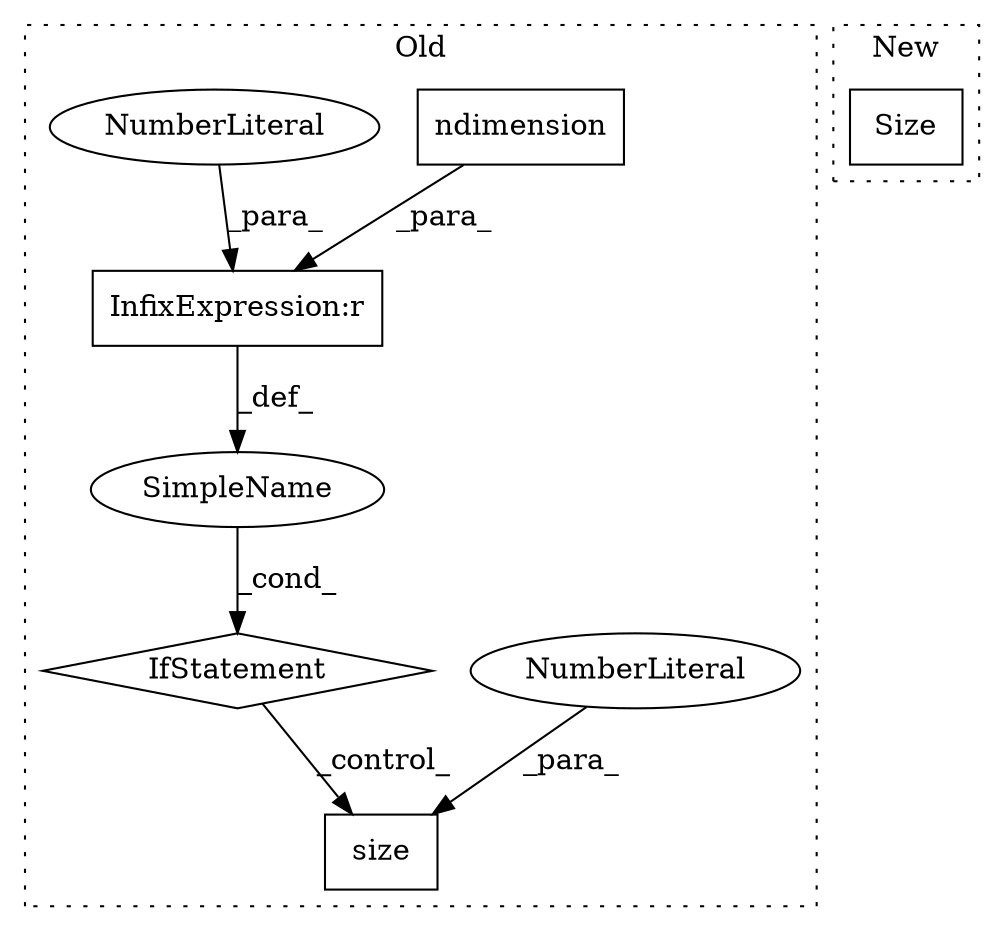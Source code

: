 digraph G {
subgraph cluster0 {
1 [label="ndimension" a="32" s="4654" l="12" shape="box"];
3 [label="IfStatement" a="25" s="4672" l="3" shape="diamond"];
4 [label="SimpleName" a="42" s="" l="" shape="ellipse"];
5 [label="size" a="32" s="4683,4689" l="5,1" shape="box"];
6 [label="NumberLiteral" a="34" s="4688" l="1" shape="ellipse"];
7 [label="InfixExpression:r" a="27" s="4666" l="4" shape="box"];
8 [label="NumberLiteral" a="34" s="4670" l="1" shape="ellipse"];
label = "Old";
style="dotted";
}
subgraph cluster1 {
2 [label="Size" a="32" s="4610,4647" l="5,1" shape="box"];
label = "New";
style="dotted";
}
1 -> 7 [label="_para_"];
3 -> 5 [label="_control_"];
4 -> 3 [label="_cond_"];
6 -> 5 [label="_para_"];
7 -> 4 [label="_def_"];
8 -> 7 [label="_para_"];
}
